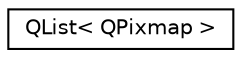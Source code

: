 digraph "类继承关系图"
{
  edge [fontname="Helvetica",fontsize="10",labelfontname="Helvetica",labelfontsize="10"];
  node [fontname="Helvetica",fontsize="10",shape=record];
  rankdir="LR";
  Node0 [label="QList\< QPixmap \>",height=0.2,width=0.4,color="black", fillcolor="white", style="filled",URL="$class_q_list.html"];
}
